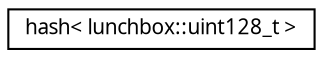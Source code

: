 digraph "Graphical Class Hierarchy"
{
  edge [fontname="Sans",fontsize="10",labelfontname="Sans",labelfontsize="10"];
  node [fontname="Sans",fontsize="10",shape=record];
  rankdir="LR";
  Node1 [label="hash\< lunchbox::uint128_t \>",height=0.2,width=0.4,color="black", fillcolor="white", style="filled",URL="$structhash_3_01lunchbox_1_1uint128__t_01_4.html",tooltip="uint128_t hash function. "];
}
